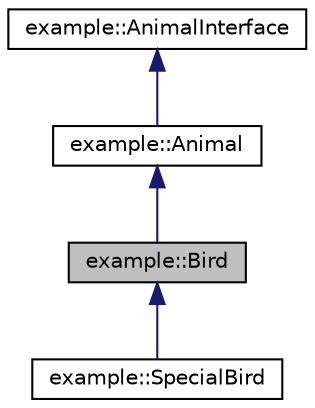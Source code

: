 digraph "example::Bird"
{
  edge [fontname="Helvetica",fontsize="10",labelfontname="Helvetica",labelfontsize="10"];
  node [fontname="Helvetica",fontsize="10",shape=record];
  Node0 [label="example::Bird",height=0.2,width=0.4,color="black", fillcolor="grey75", style="filled", fontcolor="black"];
  Node1 -> Node0 [dir="back",color="midnightblue",fontsize="10",style="solid",fontname="Helvetica"];
  Node1 [label="example::Animal",height=0.2,width=0.4,color="black", fillcolor="white", style="filled",URL="$classexample_1_1Animal.html",tooltip="Base class for all animals from which Bird derives. "];
  Node2 -> Node1 [dir="back",color="midnightblue",fontsize="10",style="solid",fontname="Helvetica"];
  Node2 [label="example::AnimalInterface",height=0.2,width=0.4,color="black", fillcolor="white", style="filled",URL="$classexample_1_1AnimalInterface.html"];
  Node0 -> Node3 [dir="back",color="midnightblue",fontsize="10",style="solid",fontname="Helvetica"];
  Node3 [label="example::SpecialBird",height=0.2,width=0.4,color="black", fillcolor="white", style="filled",URL="$classexample_1_1SpecialBird.html"];
}
